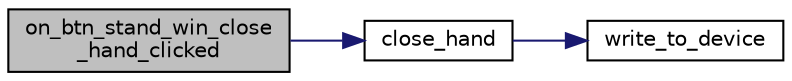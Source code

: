 digraph "on_btn_stand_win_close_hand_clicked"
{
  edge [fontname="Helvetica",fontsize="10",labelfontname="Helvetica",labelfontsize="10"];
  node [fontname="Helvetica",fontsize="10",shape=record];
  rankdir="LR";
  Node78 [label="on_btn_stand_win_close\l_hand_clicked",height=0.2,width=0.4,color="black", fillcolor="grey75", style="filled", fontcolor="black"];
  Node78 -> Node79 [color="midnightblue",fontsize="10",style="solid",fontname="Helvetica"];
  Node79 [label="close_hand",height=0.2,width=0.4,color="black", fillcolor="white", style="filled",URL="$Hand_8c.html#aef75168fde51b0fea4d46e60af099e23",tooltip="Sends command to close hand. "];
  Node79 -> Node80 [color="midnightblue",fontsize="10",style="solid",fontname="Helvetica"];
  Node80 [label="write_to_device",height=0.2,width=0.4,color="black", fillcolor="white", style="filled",URL="$Hand_8c.html#a978772edaba730e028fd8419ee463264",tooltip="Send data to device. "];
}

